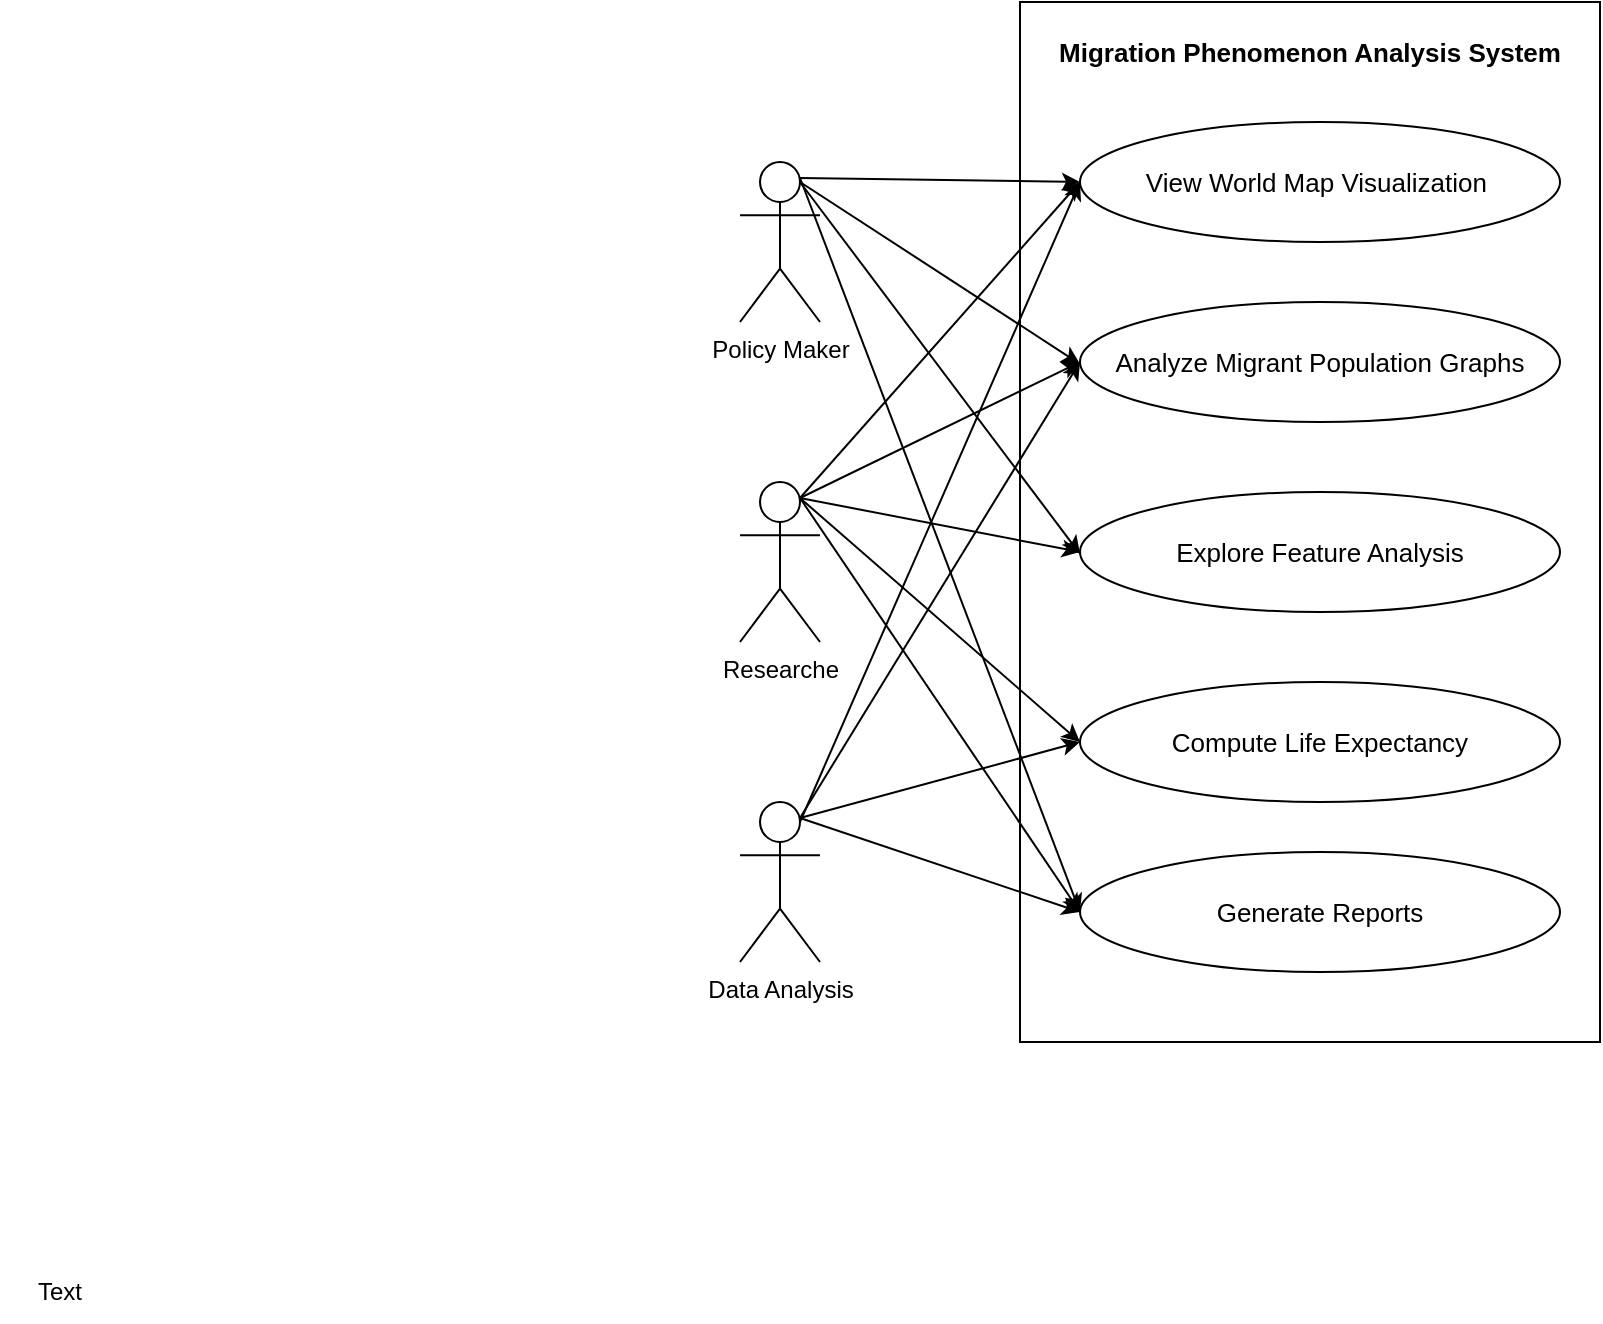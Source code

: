 <mxfile version="24.7.13">
  <diagram id="C5RBs43oDa-KdzZeNtuy" name="Page-1">
    <mxGraphModel dx="1783" dy="533" grid="1" gridSize="10" guides="1" tooltips="1" connect="1" arrows="1" fold="1" page="1" pageScale="1" pageWidth="827" pageHeight="1169" math="0" shadow="0">
      <root>
        <mxCell id="WIyWlLk6GJQsqaUBKTNV-0" />
        <mxCell id="WIyWlLk6GJQsqaUBKTNV-1" parent="WIyWlLk6GJQsqaUBKTNV-0" />
        <mxCell id="AaUk9-nPh-JrRxGQtaRk-0" value="Text" style="text;html=1;align=center;verticalAlign=middle;whiteSpace=wrap;rounded=0;" vertex="1" parent="WIyWlLk6GJQsqaUBKTNV-1">
          <mxGeometry x="-270" y="790" width="60" height="30" as="geometry" />
        </mxCell>
        <mxCell id="AaUk9-nPh-JrRxGQtaRk-9" value="Policy Maker" style="shape=umlActor;verticalLabelPosition=bottom;verticalAlign=top;html=1;outlineConnect=0;" vertex="1" parent="WIyWlLk6GJQsqaUBKTNV-1">
          <mxGeometry x="100" y="240" width="40" height="80" as="geometry" />
        </mxCell>
        <mxCell id="AaUk9-nPh-JrRxGQtaRk-14" value="" style="rounded=0;whiteSpace=wrap;html=1;" vertex="1" parent="WIyWlLk6GJQsqaUBKTNV-1">
          <mxGeometry x="240" y="160" width="290" height="520" as="geometry" />
        </mxCell>
        <mxCell id="AaUk9-nPh-JrRxGQtaRk-15" value="Researche" style="shape=umlActor;verticalLabelPosition=bottom;verticalAlign=top;html=1;outlineConnect=0;" vertex="1" parent="WIyWlLk6GJQsqaUBKTNV-1">
          <mxGeometry x="100" y="400" width="40" height="80" as="geometry" />
        </mxCell>
        <mxCell id="AaUk9-nPh-JrRxGQtaRk-16" value="Data Analysis" style="shape=umlActor;verticalLabelPosition=bottom;verticalAlign=top;html=1;outlineConnect=0;" vertex="1" parent="WIyWlLk6GJQsqaUBKTNV-1">
          <mxGeometry x="100" y="560" width="40" height="80" as="geometry" />
        </mxCell>
        <mxCell id="AaUk9-nPh-JrRxGQtaRk-23" value="Migration Phenomenon Analysis System" style="text;html=1;align=center;verticalAlign=middle;whiteSpace=wrap;rounded=0;fontSize=13;fontStyle=1" vertex="1" parent="WIyWlLk6GJQsqaUBKTNV-1">
          <mxGeometry x="250" y="170" width="270" height="30" as="geometry" />
        </mxCell>
        <mxCell id="AaUk9-nPh-JrRxGQtaRk-24" value="" style="ellipse;whiteSpace=wrap;html=1;" vertex="1" parent="WIyWlLk6GJQsqaUBKTNV-1">
          <mxGeometry x="270" y="220" width="240" height="60" as="geometry" />
        </mxCell>
        <mxCell id="AaUk9-nPh-JrRxGQtaRk-25" value="View World Map Visualization&amp;nbsp;" style="text;html=1;align=center;verticalAlign=middle;whiteSpace=wrap;rounded=0;fontSize=13;" vertex="1" parent="WIyWlLk6GJQsqaUBKTNV-1">
          <mxGeometry x="280" y="235" width="220" height="30" as="geometry" />
        </mxCell>
        <mxCell id="AaUk9-nPh-JrRxGQtaRk-27" value="" style="ellipse;whiteSpace=wrap;html=1;" vertex="1" parent="WIyWlLk6GJQsqaUBKTNV-1">
          <mxGeometry x="270" y="310" width="240" height="60" as="geometry" />
        </mxCell>
        <mxCell id="AaUk9-nPh-JrRxGQtaRk-28" value="" style="ellipse;whiteSpace=wrap;html=1;" vertex="1" parent="WIyWlLk6GJQsqaUBKTNV-1">
          <mxGeometry x="270" y="405" width="240" height="60" as="geometry" />
        </mxCell>
        <mxCell id="AaUk9-nPh-JrRxGQtaRk-29" value="" style="ellipse;whiteSpace=wrap;html=1;" vertex="1" parent="WIyWlLk6GJQsqaUBKTNV-1">
          <mxGeometry x="270" y="500" width="240" height="60" as="geometry" />
        </mxCell>
        <mxCell id="AaUk9-nPh-JrRxGQtaRk-30" value="Analyze Migrant Population Graphs" style="text;html=1;align=center;verticalAlign=middle;whiteSpace=wrap;rounded=0;fontSize=13;" vertex="1" parent="WIyWlLk6GJQsqaUBKTNV-1">
          <mxGeometry x="285" y="325" width="210" height="30" as="geometry" />
        </mxCell>
        <mxCell id="AaUk9-nPh-JrRxGQtaRk-31" value="Explore Feature Analysis" style="text;html=1;align=center;verticalAlign=middle;whiteSpace=wrap;rounded=0;fontSize=13;" vertex="1" parent="WIyWlLk6GJQsqaUBKTNV-1">
          <mxGeometry x="285" y="420" width="210" height="30" as="geometry" />
        </mxCell>
        <mxCell id="AaUk9-nPh-JrRxGQtaRk-32" value="Compute Life Expectancy" style="text;html=1;align=center;verticalAlign=middle;whiteSpace=wrap;rounded=0;fontSize=13;" vertex="1" parent="WIyWlLk6GJQsqaUBKTNV-1">
          <mxGeometry x="285" y="515" width="210" height="30" as="geometry" />
        </mxCell>
        <mxCell id="AaUk9-nPh-JrRxGQtaRk-33" value="" style="ellipse;whiteSpace=wrap;html=1;" vertex="1" parent="WIyWlLk6GJQsqaUBKTNV-1">
          <mxGeometry x="270" y="585" width="240" height="60" as="geometry" />
        </mxCell>
        <mxCell id="AaUk9-nPh-JrRxGQtaRk-34" value="Generate Reports" style="text;html=1;align=center;verticalAlign=middle;whiteSpace=wrap;rounded=0;fontSize=13;" vertex="1" parent="WIyWlLk6GJQsqaUBKTNV-1">
          <mxGeometry x="285" y="600" width="210" height="30" as="geometry" />
        </mxCell>
        <mxCell id="AaUk9-nPh-JrRxGQtaRk-40" value="" style="endArrow=classic;html=1;rounded=0;entryX=0;entryY=0.5;entryDx=0;entryDy=0;exitX=0.75;exitY=0.1;exitDx=0;exitDy=0;exitPerimeter=0;" edge="1" parent="WIyWlLk6GJQsqaUBKTNV-1" source="AaUk9-nPh-JrRxGQtaRk-9" target="AaUk9-nPh-JrRxGQtaRk-24">
          <mxGeometry width="50" height="50" relative="1" as="geometry">
            <mxPoint x="160" y="285" as="sourcePoint" />
            <mxPoint x="210" y="235" as="targetPoint" />
          </mxGeometry>
        </mxCell>
        <mxCell id="AaUk9-nPh-JrRxGQtaRk-41" value="" style="endArrow=classic;html=1;rounded=0;entryX=0;entryY=0.5;entryDx=0;entryDy=0;" edge="1" parent="WIyWlLk6GJQsqaUBKTNV-1">
          <mxGeometry width="50" height="50" relative="1" as="geometry">
            <mxPoint x="130" y="250" as="sourcePoint" />
            <mxPoint x="270" y="341" as="targetPoint" />
          </mxGeometry>
        </mxCell>
        <mxCell id="AaUk9-nPh-JrRxGQtaRk-42" value="" style="endArrow=classic;html=1;rounded=0;entryX=0;entryY=0.5;entryDx=0;entryDy=0;" edge="1" parent="WIyWlLk6GJQsqaUBKTNV-1">
          <mxGeometry width="50" height="50" relative="1" as="geometry">
            <mxPoint x="130" y="250" as="sourcePoint" />
            <mxPoint x="270" y="436" as="targetPoint" />
          </mxGeometry>
        </mxCell>
        <mxCell id="AaUk9-nPh-JrRxGQtaRk-43" value="" style="endArrow=classic;html=1;rounded=0;entryX=0;entryY=0.5;entryDx=0;entryDy=0;exitX=0.75;exitY=0.1;exitDx=0;exitDy=0;exitPerimeter=0;" edge="1" parent="WIyWlLk6GJQsqaUBKTNV-1" source="AaUk9-nPh-JrRxGQtaRk-9" target="AaUk9-nPh-JrRxGQtaRk-33">
          <mxGeometry width="50" height="50" relative="1" as="geometry">
            <mxPoint x="140" y="260" as="sourcePoint" />
            <mxPoint x="280" y="446" as="targetPoint" />
          </mxGeometry>
        </mxCell>
        <mxCell id="AaUk9-nPh-JrRxGQtaRk-44" value="" style="endArrow=classic;html=1;rounded=0;entryX=0;entryY=0.5;entryDx=0;entryDy=0;exitX=0.75;exitY=0.1;exitDx=0;exitDy=0;exitPerimeter=0;" edge="1" parent="WIyWlLk6GJQsqaUBKTNV-1" source="AaUk9-nPh-JrRxGQtaRk-15" target="AaUk9-nPh-JrRxGQtaRk-33">
          <mxGeometry width="50" height="50" relative="1" as="geometry">
            <mxPoint x="140" y="258" as="sourcePoint" />
            <mxPoint x="280" y="625" as="targetPoint" />
          </mxGeometry>
        </mxCell>
        <mxCell id="AaUk9-nPh-JrRxGQtaRk-45" value="" style="endArrow=classic;html=1;rounded=0;entryX=0;entryY=0.5;entryDx=0;entryDy=0;exitX=0.75;exitY=0.1;exitDx=0;exitDy=0;exitPerimeter=0;" edge="1" parent="WIyWlLk6GJQsqaUBKTNV-1" source="AaUk9-nPh-JrRxGQtaRk-16" target="AaUk9-nPh-JrRxGQtaRk-33">
          <mxGeometry width="50" height="50" relative="1" as="geometry">
            <mxPoint x="150" y="268" as="sourcePoint" />
            <mxPoint x="290" y="635" as="targetPoint" />
          </mxGeometry>
        </mxCell>
        <mxCell id="AaUk9-nPh-JrRxGQtaRk-46" value="" style="endArrow=classic;html=1;rounded=0;entryX=0;entryY=0.5;entryDx=0;entryDy=0;exitX=0.75;exitY=0.1;exitDx=0;exitDy=0;exitPerimeter=0;" edge="1" parent="WIyWlLk6GJQsqaUBKTNV-1" source="AaUk9-nPh-JrRxGQtaRk-16" target="AaUk9-nPh-JrRxGQtaRk-29">
          <mxGeometry width="50" height="50" relative="1" as="geometry">
            <mxPoint x="140" y="578" as="sourcePoint" />
            <mxPoint x="280" y="625" as="targetPoint" />
          </mxGeometry>
        </mxCell>
        <mxCell id="AaUk9-nPh-JrRxGQtaRk-47" value="" style="endArrow=classic;html=1;rounded=0;entryX=0;entryY=0.5;entryDx=0;entryDy=0;exitX=0.75;exitY=0.1;exitDx=0;exitDy=0;exitPerimeter=0;" edge="1" parent="WIyWlLk6GJQsqaUBKTNV-1" source="AaUk9-nPh-JrRxGQtaRk-16" target="AaUk9-nPh-JrRxGQtaRk-27">
          <mxGeometry width="50" height="50" relative="1" as="geometry">
            <mxPoint x="140" y="570" as="sourcePoint" />
            <mxPoint x="270" y="545" as="targetPoint" />
          </mxGeometry>
        </mxCell>
        <mxCell id="AaUk9-nPh-JrRxGQtaRk-48" value="" style="endArrow=classic;html=1;rounded=0;entryX=0;entryY=0.5;entryDx=0;entryDy=0;" edge="1" parent="WIyWlLk6GJQsqaUBKTNV-1" target="AaUk9-nPh-JrRxGQtaRk-24">
          <mxGeometry width="50" height="50" relative="1" as="geometry">
            <mxPoint x="130" y="570" as="sourcePoint" />
            <mxPoint x="280" y="350" as="targetPoint" />
          </mxGeometry>
        </mxCell>
        <mxCell id="AaUk9-nPh-JrRxGQtaRk-50" value="" style="endArrow=classic;html=1;rounded=0;exitX=0.75;exitY=0.1;exitDx=0;exitDy=0;exitPerimeter=0;entryX=0;entryY=0.5;entryDx=0;entryDy=0;" edge="1" parent="WIyWlLk6GJQsqaUBKTNV-1" source="AaUk9-nPh-JrRxGQtaRk-15" target="AaUk9-nPh-JrRxGQtaRk-28">
          <mxGeometry width="50" height="50" relative="1" as="geometry">
            <mxPoint x="140" y="418" as="sourcePoint" />
            <mxPoint x="280" y="625" as="targetPoint" />
          </mxGeometry>
        </mxCell>
        <mxCell id="AaUk9-nPh-JrRxGQtaRk-51" value="" style="endArrow=classic;html=1;rounded=0;exitX=0.75;exitY=0.1;exitDx=0;exitDy=0;exitPerimeter=0;entryX=0;entryY=0.5;entryDx=0;entryDy=0;" edge="1" parent="WIyWlLk6GJQsqaUBKTNV-1" source="AaUk9-nPh-JrRxGQtaRk-15" target="AaUk9-nPh-JrRxGQtaRk-27">
          <mxGeometry width="50" height="50" relative="1" as="geometry">
            <mxPoint x="150" y="428" as="sourcePoint" />
            <mxPoint x="290" y="635" as="targetPoint" />
          </mxGeometry>
        </mxCell>
        <mxCell id="AaUk9-nPh-JrRxGQtaRk-52" value="" style="endArrow=classic;html=1;rounded=0;exitX=0.75;exitY=0.1;exitDx=0;exitDy=0;exitPerimeter=0;entryX=0;entryY=0.5;entryDx=0;entryDy=0;" edge="1" parent="WIyWlLk6GJQsqaUBKTNV-1" source="AaUk9-nPh-JrRxGQtaRk-15" target="AaUk9-nPh-JrRxGQtaRk-29">
          <mxGeometry width="50" height="50" relative="1" as="geometry">
            <mxPoint x="140" y="418" as="sourcePoint" />
            <mxPoint x="280" y="445" as="targetPoint" />
          </mxGeometry>
        </mxCell>
        <mxCell id="AaUk9-nPh-JrRxGQtaRk-53" value="" style="endArrow=classic;html=1;rounded=0;exitX=0.75;exitY=0.1;exitDx=0;exitDy=0;exitPerimeter=0;entryX=0;entryY=0.5;entryDx=0;entryDy=0;" edge="1" parent="WIyWlLk6GJQsqaUBKTNV-1" source="AaUk9-nPh-JrRxGQtaRk-15" target="AaUk9-nPh-JrRxGQtaRk-24">
          <mxGeometry width="50" height="50" relative="1" as="geometry">
            <mxPoint x="140" y="418" as="sourcePoint" />
            <mxPoint x="280" y="350" as="targetPoint" />
          </mxGeometry>
        </mxCell>
      </root>
    </mxGraphModel>
  </diagram>
</mxfile>
